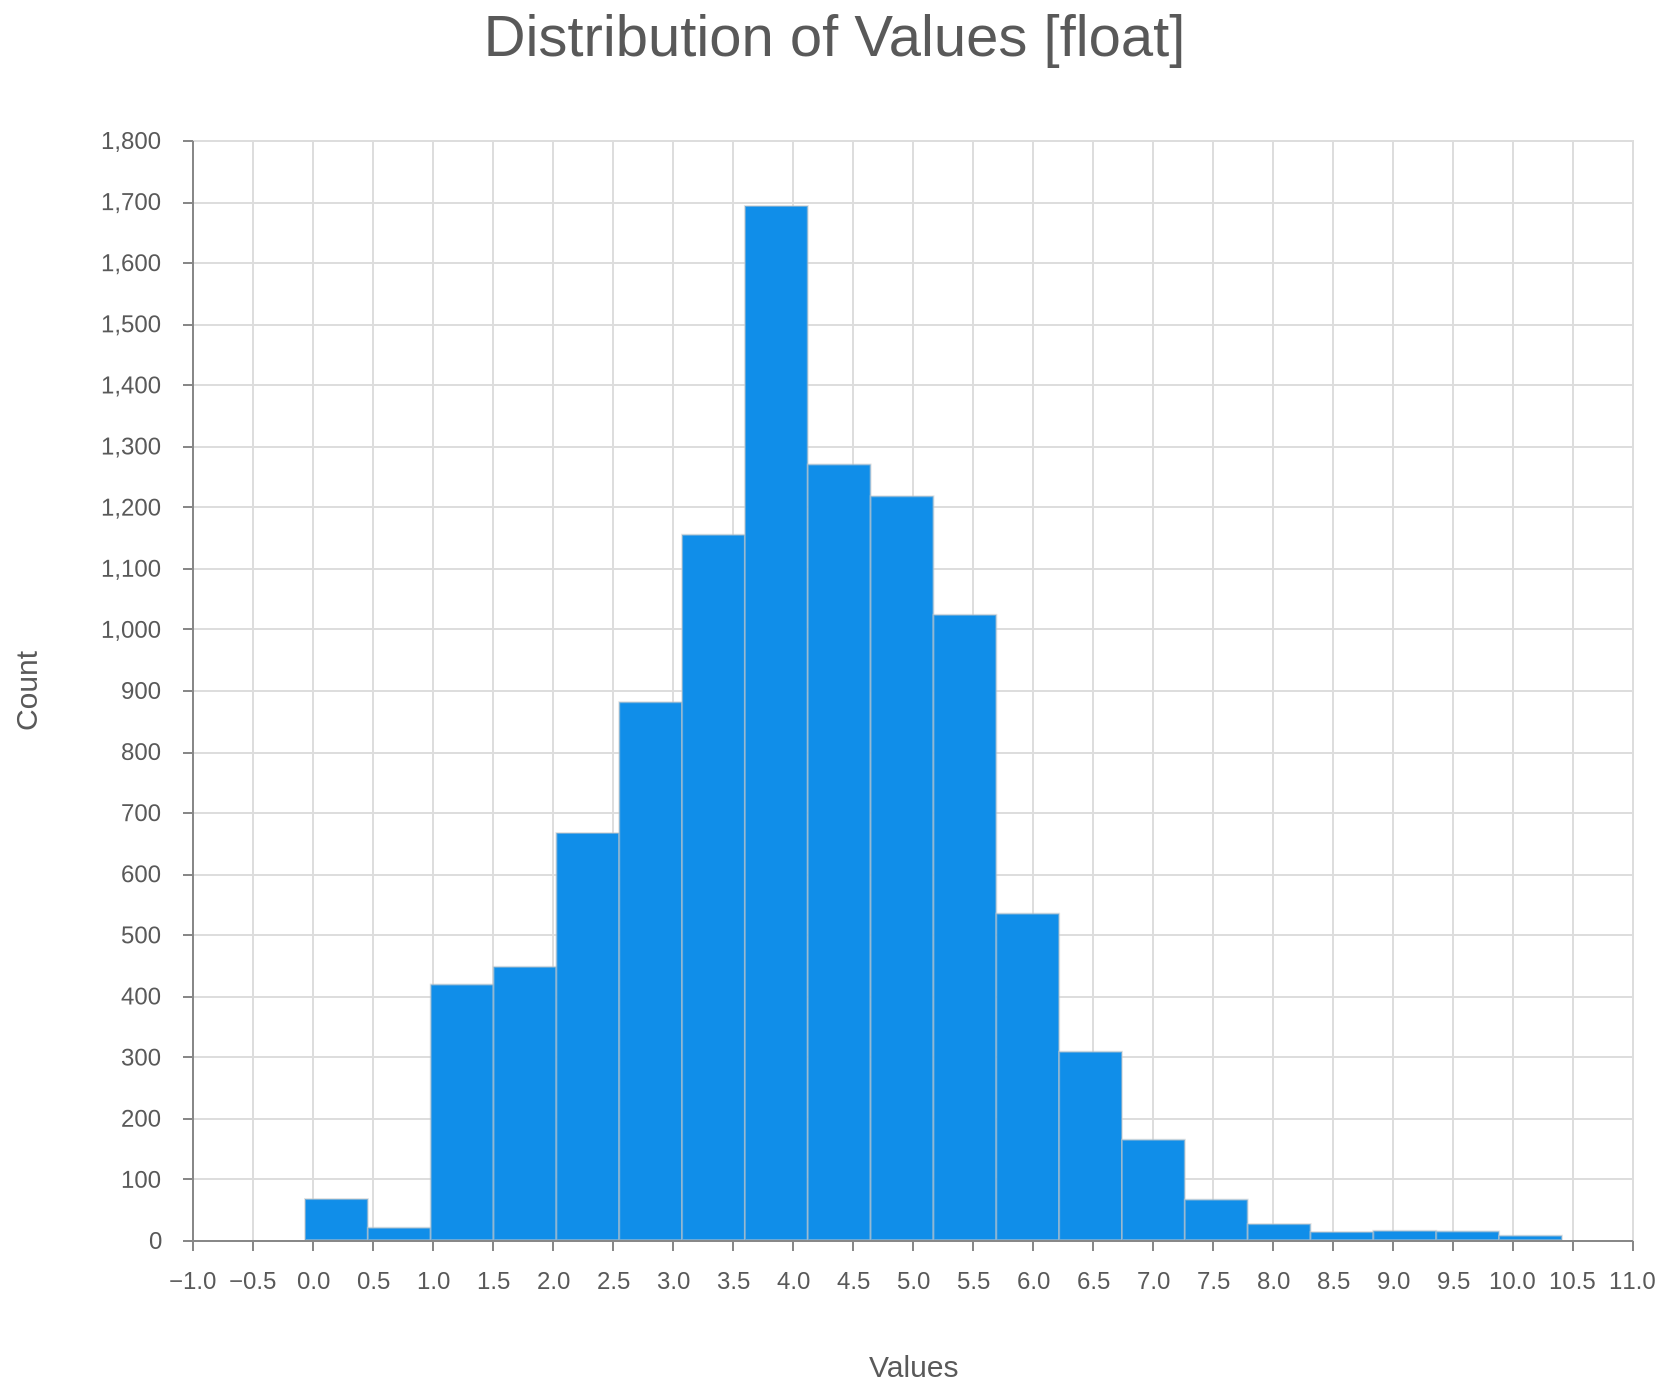 {
  "$schema": "https://vega.github.io/schema/vega/v4.json", 
  "autosize": "pad", 
  "axes": [
    {
      "labelOverlap": true, 
      "orient": "bottom", 
      "scale": "x", 
      "tickCount": {
        "signal": "ceil(width/40)"
      }, 
      "title": "Values", 
      "zindex": 1
    }, 
    {
      "domain": false, 
      "grid": true, 
      "gridScale": "y", 
      "labels": false, 
      "maxExtent": 0, 
      "minExtent": 0, 
      "orient": "bottom", 
      "scale": "x", 
      "tickCount": {
        "signal": "ceil(width/40)"
      }, 
      "ticks": false, 
      "zindex": 0
    }, 
    {
      "labelOverlap": true, 
      "orient": "left", 
      "scale": "y", 
      "tickCount": {
        "signal": "ceil(height/40)"
      }, 
      "title": "Count", 
      "zindex": 1
    }, 
    {
      "domain": false, 
      "grid": true, 
      "gridScale": "x", 
      "labels": false, 
      "maxExtent": 0, 
      "minExtent": 0, 
      "orient": "left", 
      "scale": "y", 
      "tickCount": {
        "signal": "ceil(height/40)"
      }, 
      "ticks": false, 
      "zindex": 0
    }
  ], 
  "config": {
    "axis": {
      "labelColor": "rgba(0,0,0,0.65)", 
      "labelFont": "HelveticaNeue, Arial", 
      "labelFontSize": 12, 
      "labelPadding": 10, 
      "titleColor": "rgba(0,0,0,0.65)", 
      "titleFont": "HelveticaNeue-Medium, Arial", 
      "titleFontSize": 15, 
      "titleFontWeight": "normal", 
      "titlePadding": 30
    }, 
    "axisY": {
      "minExtent": 30
    }, 
    "style": {
      "group-title": {
        "fill": "rgba(0,0,0,0.65)", 
        "font": "HelveticaNeue, Arial", 
        "fontSize": 29, 
        "fontWeight": "normal"
      }, 
      "rect": {
        "stroke": "rgba(200, 200, 200, 0.5)"
      }
    }
  }, 
  "data": [
    {
      "name": "source_2", 
      "progress": 100.0, 
      "values": [
        {
          "count": 67, 
          "left": -0.0583308, 
          "right": 0.465386
        }, 
        {
          "count": 20, 
          "left": 0.465386, 
          "right": 0.989103
        }, 
        {
          "count": 418, 
          "left": 0.989103, 
          "right": 1.51282
        }, 
        {
          "count": 447, 
          "left": 1.51282, 
          "right": 2.03654
        }, 
        {
          "count": 666, 
          "left": 2.03654, 
          "right": 2.56025
        }, 
        {
          "count": 880, 
          "left": 2.56025, 
          "right": 3.08397
        }, 
        {
          "count": 1154, 
          "left": 3.08397, 
          "right": 3.60769
        }, 
        {
          "count": 1692, 
          "left": 3.60769, 
          "right": 4.1314
        }, 
        {
          "count": 1269, 
          "left": 4.1314, 
          "right": 4.65512
        }, 
        {
          "count": 1217, 
          "left": 4.65512, 
          "right": 5.17884
        }, 
        {
          "count": 1023, 
          "left": 5.17884, 
          "right": 5.70255
        }, 
        {
          "count": 534, 
          "left": 5.70255, 
          "right": 6.22627
        }, 
        {
          "count": 308, 
          "left": 6.22627, 
          "right": 6.74999
        }, 
        {
          "count": 164, 
          "left": 6.74999, 
          "right": 7.2737
        }, 
        {
          "count": 66, 
          "left": 7.2737, 
          "right": 7.79742
        }, 
        {
          "count": 26, 
          "left": 7.79742, 
          "right": 8.32114
        }, 
        {
          "count": 13, 
          "left": 8.32114, 
          "right": 8.84485
        }, 
        {
          "count": 15, 
          "left": 8.84485, 
          "right": 9.36857
        }, 
        {
          "count": 14, 
          "left": 9.36857, 
          "right": 9.89229
        }, 
        {
          "count": 7, 
          "left": 9.89229, 
          "right": 10.416
        }
      ]
    }, 
    {
      "name": "data_0", 
      "source": "source_2", 
      "transform": [
        {
          "as": "left", 
          "expr": "toNumber(datum[\"left\"])", 
          "type": "formula"
        }, 
        {
          "as": "right", 
          "expr": "toNumber(datum[\"right\"])", 
          "type": "formula"
        }, 
        {
          "as": "count", 
          "expr": "toNumber(datum[\"count\"])", 
          "type": "formula"
        }, 
        {
          "expr": "datum[\"left\"] !== null && !isNaN(datum[\"left\"]) && datum[\"count\"] !== null && !isNaN(datum[\"count\"])", 
          "type": "filter"
        }
      ]
    }
  ], 
  "description": "A simple bar chart with embedded data.", 
  "height": 550, 
  "marks": [
    {
      "encode": {
        "hover": {
          "fill": {
            "value": "#7EC2F3"
          }
        }, 
        "update": {
          "fill": {
            "value": "#108EE9"
          }, 
          "x": {
            "field": "left", 
            "scale": "x"
          }, 
          "x2": {
            "field": "right", 
            "scale": "x"
          }, 
          "y": {
            "field": "count", 
            "scale": "y"
          }, 
          "y2": {
            "scale": "y", 
            "value": 0
          }
        }
      }, 
      "from": {
        "data": "data_0"
      }, 
      "name": "marks", 
      "style": [
        "rect"
      ], 
      "type": "rect"
    }
  ], 
  "padding": 5, 
  "scales": [
    {
      "domain": {
        "data": "data_0", 
        "fields": [
          "left", 
          "right"
        ], 
        "sort": true
      }, 
      "name": "x", 
      "nice": true, 
      "range": [
        0, 
        {
          "signal": "width"
        }
      ], 
      "type": "linear", 
      "zero": false
    }, 
    {
      "domain": {
        "data": "data_0", 
        "field": "count"
      }, 
      "name": "y", 
      "nice": true, 
      "range": [
        {
          "signal": "height"
        }, 
        0
      ], 
      "type": "linear", 
      "zero": true
    }
  ], 
  "style": "cell", 
  "title": {
    "offset": 30, 
    "text": "Distribution of Values [float]"
  }, 
  "width": 720
}
